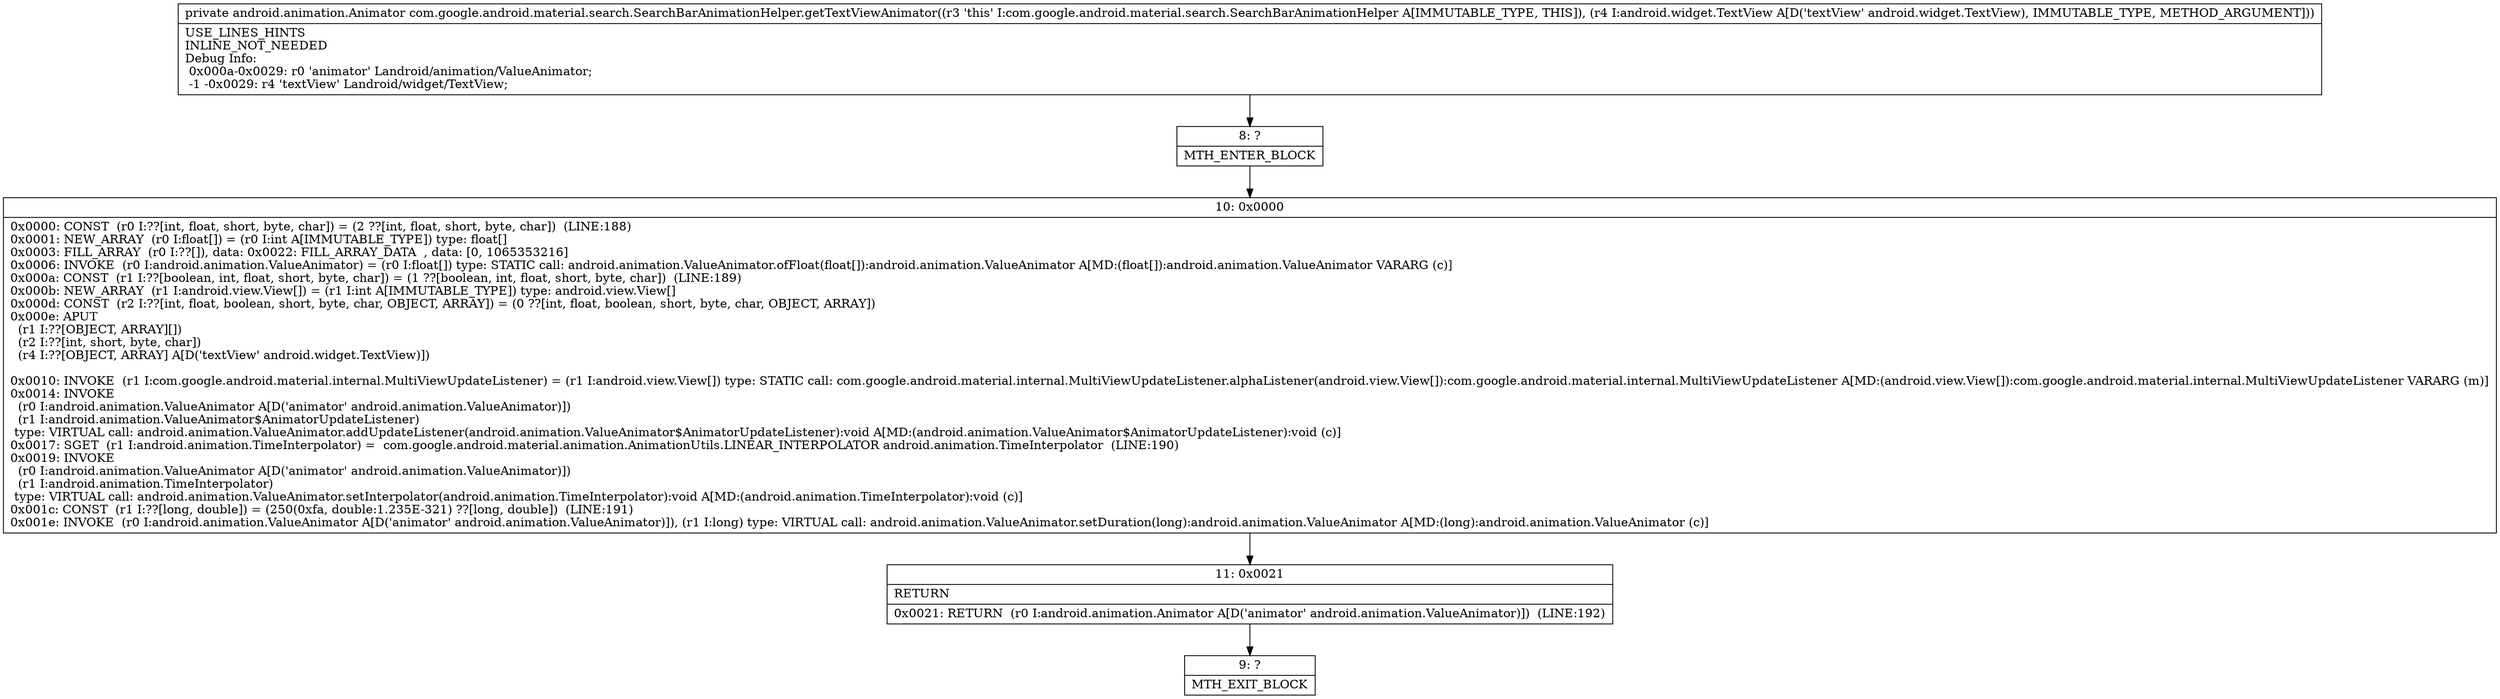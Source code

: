 digraph "CFG forcom.google.android.material.search.SearchBarAnimationHelper.getTextViewAnimator(Landroid\/widget\/TextView;)Landroid\/animation\/Animator;" {
Node_8 [shape=record,label="{8\:\ ?|MTH_ENTER_BLOCK\l}"];
Node_10 [shape=record,label="{10\:\ 0x0000|0x0000: CONST  (r0 I:??[int, float, short, byte, char]) = (2 ??[int, float, short, byte, char])  (LINE:188)\l0x0001: NEW_ARRAY  (r0 I:float[]) = (r0 I:int A[IMMUTABLE_TYPE]) type: float[] \l0x0003: FILL_ARRAY  (r0 I:??[]), data: 0x0022: FILL_ARRAY_DATA  , data: [0, 1065353216] \l0x0006: INVOKE  (r0 I:android.animation.ValueAnimator) = (r0 I:float[]) type: STATIC call: android.animation.ValueAnimator.ofFloat(float[]):android.animation.ValueAnimator A[MD:(float[]):android.animation.ValueAnimator VARARG (c)]\l0x000a: CONST  (r1 I:??[boolean, int, float, short, byte, char]) = (1 ??[boolean, int, float, short, byte, char])  (LINE:189)\l0x000b: NEW_ARRAY  (r1 I:android.view.View[]) = (r1 I:int A[IMMUTABLE_TYPE]) type: android.view.View[] \l0x000d: CONST  (r2 I:??[int, float, boolean, short, byte, char, OBJECT, ARRAY]) = (0 ??[int, float, boolean, short, byte, char, OBJECT, ARRAY]) \l0x000e: APUT  \l  (r1 I:??[OBJECT, ARRAY][])\l  (r2 I:??[int, short, byte, char])\l  (r4 I:??[OBJECT, ARRAY] A[D('textView' android.widget.TextView)])\l \l0x0010: INVOKE  (r1 I:com.google.android.material.internal.MultiViewUpdateListener) = (r1 I:android.view.View[]) type: STATIC call: com.google.android.material.internal.MultiViewUpdateListener.alphaListener(android.view.View[]):com.google.android.material.internal.MultiViewUpdateListener A[MD:(android.view.View[]):com.google.android.material.internal.MultiViewUpdateListener VARARG (m)]\l0x0014: INVOKE  \l  (r0 I:android.animation.ValueAnimator A[D('animator' android.animation.ValueAnimator)])\l  (r1 I:android.animation.ValueAnimator$AnimatorUpdateListener)\l type: VIRTUAL call: android.animation.ValueAnimator.addUpdateListener(android.animation.ValueAnimator$AnimatorUpdateListener):void A[MD:(android.animation.ValueAnimator$AnimatorUpdateListener):void (c)]\l0x0017: SGET  (r1 I:android.animation.TimeInterpolator) =  com.google.android.material.animation.AnimationUtils.LINEAR_INTERPOLATOR android.animation.TimeInterpolator  (LINE:190)\l0x0019: INVOKE  \l  (r0 I:android.animation.ValueAnimator A[D('animator' android.animation.ValueAnimator)])\l  (r1 I:android.animation.TimeInterpolator)\l type: VIRTUAL call: android.animation.ValueAnimator.setInterpolator(android.animation.TimeInterpolator):void A[MD:(android.animation.TimeInterpolator):void (c)]\l0x001c: CONST  (r1 I:??[long, double]) = (250(0xfa, double:1.235E\-321) ??[long, double])  (LINE:191)\l0x001e: INVOKE  (r0 I:android.animation.ValueAnimator A[D('animator' android.animation.ValueAnimator)]), (r1 I:long) type: VIRTUAL call: android.animation.ValueAnimator.setDuration(long):android.animation.ValueAnimator A[MD:(long):android.animation.ValueAnimator (c)]\l}"];
Node_11 [shape=record,label="{11\:\ 0x0021|RETURN\l|0x0021: RETURN  (r0 I:android.animation.Animator A[D('animator' android.animation.ValueAnimator)])  (LINE:192)\l}"];
Node_9 [shape=record,label="{9\:\ ?|MTH_EXIT_BLOCK\l}"];
MethodNode[shape=record,label="{private android.animation.Animator com.google.android.material.search.SearchBarAnimationHelper.getTextViewAnimator((r3 'this' I:com.google.android.material.search.SearchBarAnimationHelper A[IMMUTABLE_TYPE, THIS]), (r4 I:android.widget.TextView A[D('textView' android.widget.TextView), IMMUTABLE_TYPE, METHOD_ARGUMENT]))  | USE_LINES_HINTS\lINLINE_NOT_NEEDED\lDebug Info:\l  0x000a\-0x0029: r0 'animator' Landroid\/animation\/ValueAnimator;\l  \-1 \-0x0029: r4 'textView' Landroid\/widget\/TextView;\l}"];
MethodNode -> Node_8;Node_8 -> Node_10;
Node_10 -> Node_11;
Node_11 -> Node_9;
}

